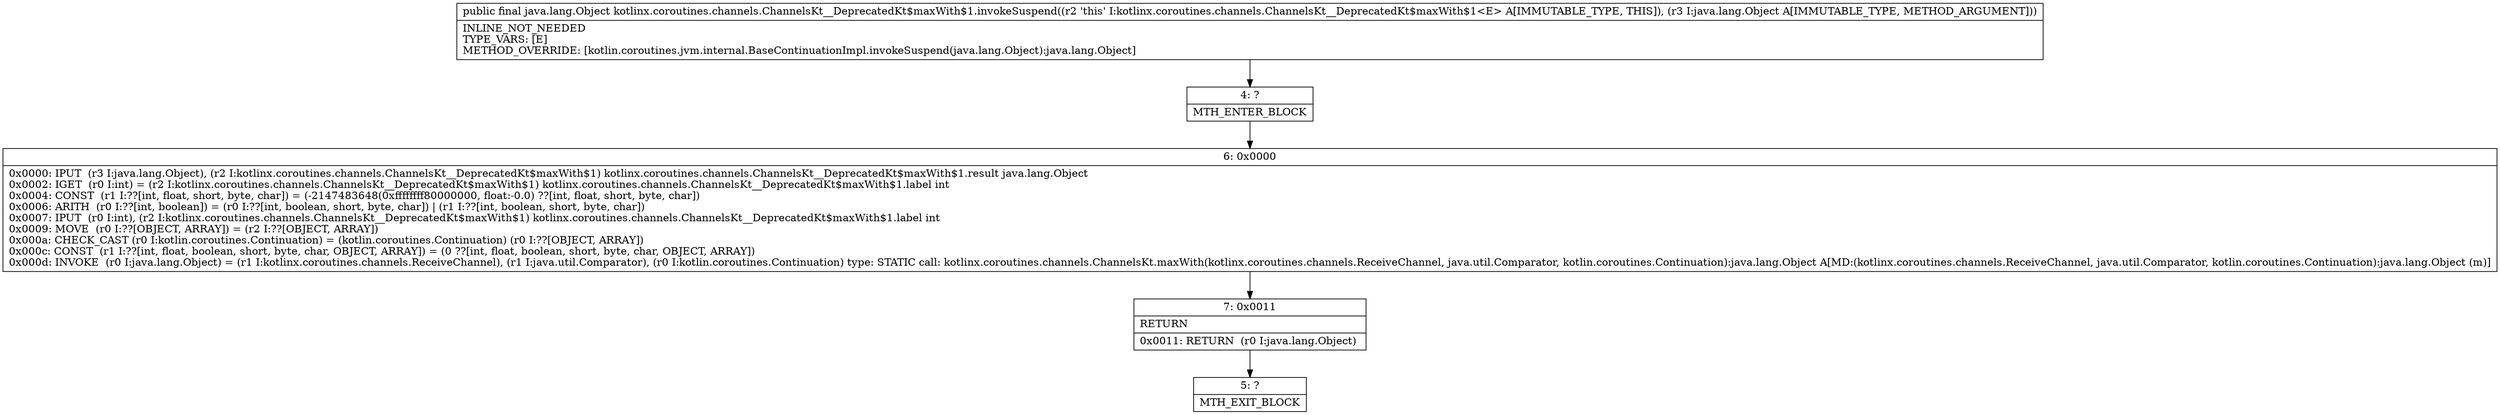 digraph "CFG forkotlinx.coroutines.channels.ChannelsKt__DeprecatedKt$maxWith$1.invokeSuspend(Ljava\/lang\/Object;)Ljava\/lang\/Object;" {
Node_4 [shape=record,label="{4\:\ ?|MTH_ENTER_BLOCK\l}"];
Node_6 [shape=record,label="{6\:\ 0x0000|0x0000: IPUT  (r3 I:java.lang.Object), (r2 I:kotlinx.coroutines.channels.ChannelsKt__DeprecatedKt$maxWith$1) kotlinx.coroutines.channels.ChannelsKt__DeprecatedKt$maxWith$1.result java.lang.Object \l0x0002: IGET  (r0 I:int) = (r2 I:kotlinx.coroutines.channels.ChannelsKt__DeprecatedKt$maxWith$1) kotlinx.coroutines.channels.ChannelsKt__DeprecatedKt$maxWith$1.label int \l0x0004: CONST  (r1 I:??[int, float, short, byte, char]) = (\-2147483648(0xffffffff80000000, float:\-0.0) ??[int, float, short, byte, char]) \l0x0006: ARITH  (r0 I:??[int, boolean]) = (r0 I:??[int, boolean, short, byte, char]) \| (r1 I:??[int, boolean, short, byte, char]) \l0x0007: IPUT  (r0 I:int), (r2 I:kotlinx.coroutines.channels.ChannelsKt__DeprecatedKt$maxWith$1) kotlinx.coroutines.channels.ChannelsKt__DeprecatedKt$maxWith$1.label int \l0x0009: MOVE  (r0 I:??[OBJECT, ARRAY]) = (r2 I:??[OBJECT, ARRAY]) \l0x000a: CHECK_CAST (r0 I:kotlin.coroutines.Continuation) = (kotlin.coroutines.Continuation) (r0 I:??[OBJECT, ARRAY]) \l0x000c: CONST  (r1 I:??[int, float, boolean, short, byte, char, OBJECT, ARRAY]) = (0 ??[int, float, boolean, short, byte, char, OBJECT, ARRAY]) \l0x000d: INVOKE  (r0 I:java.lang.Object) = (r1 I:kotlinx.coroutines.channels.ReceiveChannel), (r1 I:java.util.Comparator), (r0 I:kotlin.coroutines.Continuation) type: STATIC call: kotlinx.coroutines.channels.ChannelsKt.maxWith(kotlinx.coroutines.channels.ReceiveChannel, java.util.Comparator, kotlin.coroutines.Continuation):java.lang.Object A[MD:(kotlinx.coroutines.channels.ReceiveChannel, java.util.Comparator, kotlin.coroutines.Continuation):java.lang.Object (m)]\l}"];
Node_7 [shape=record,label="{7\:\ 0x0011|RETURN\l|0x0011: RETURN  (r0 I:java.lang.Object) \l}"];
Node_5 [shape=record,label="{5\:\ ?|MTH_EXIT_BLOCK\l}"];
MethodNode[shape=record,label="{public final java.lang.Object kotlinx.coroutines.channels.ChannelsKt__DeprecatedKt$maxWith$1.invokeSuspend((r2 'this' I:kotlinx.coroutines.channels.ChannelsKt__DeprecatedKt$maxWith$1\<E\> A[IMMUTABLE_TYPE, THIS]), (r3 I:java.lang.Object A[IMMUTABLE_TYPE, METHOD_ARGUMENT]))  | INLINE_NOT_NEEDED\lTYPE_VARS: [E]\lMETHOD_OVERRIDE: [kotlin.coroutines.jvm.internal.BaseContinuationImpl.invokeSuspend(java.lang.Object):java.lang.Object]\l}"];
MethodNode -> Node_4;Node_4 -> Node_6;
Node_6 -> Node_7;
Node_7 -> Node_5;
}

